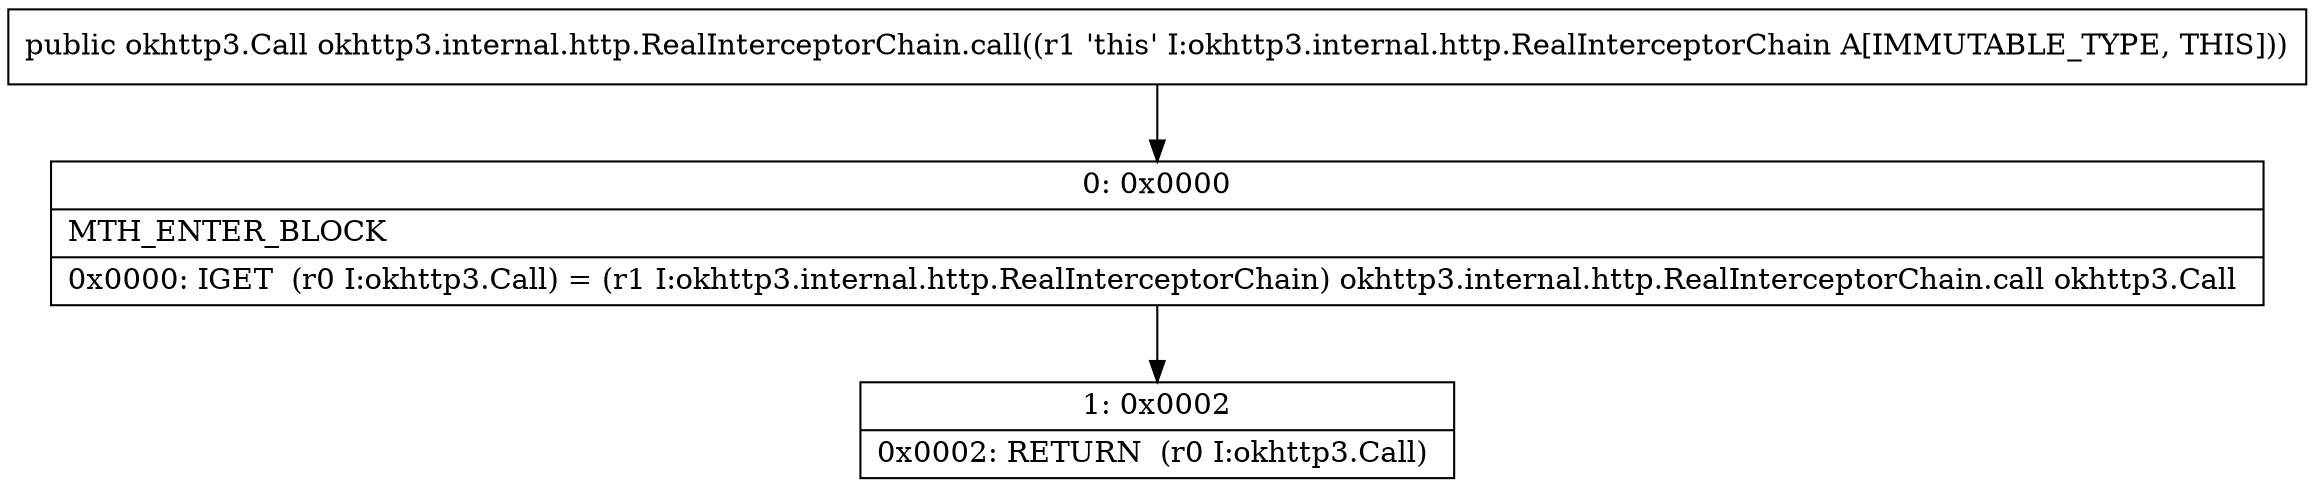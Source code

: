 digraph "CFG forokhttp3.internal.http.RealInterceptorChain.call()Lokhttp3\/Call;" {
Node_0 [shape=record,label="{0\:\ 0x0000|MTH_ENTER_BLOCK\l|0x0000: IGET  (r0 I:okhttp3.Call) = (r1 I:okhttp3.internal.http.RealInterceptorChain) okhttp3.internal.http.RealInterceptorChain.call okhttp3.Call \l}"];
Node_1 [shape=record,label="{1\:\ 0x0002|0x0002: RETURN  (r0 I:okhttp3.Call) \l}"];
MethodNode[shape=record,label="{public okhttp3.Call okhttp3.internal.http.RealInterceptorChain.call((r1 'this' I:okhttp3.internal.http.RealInterceptorChain A[IMMUTABLE_TYPE, THIS])) }"];
MethodNode -> Node_0;
Node_0 -> Node_1;
}

